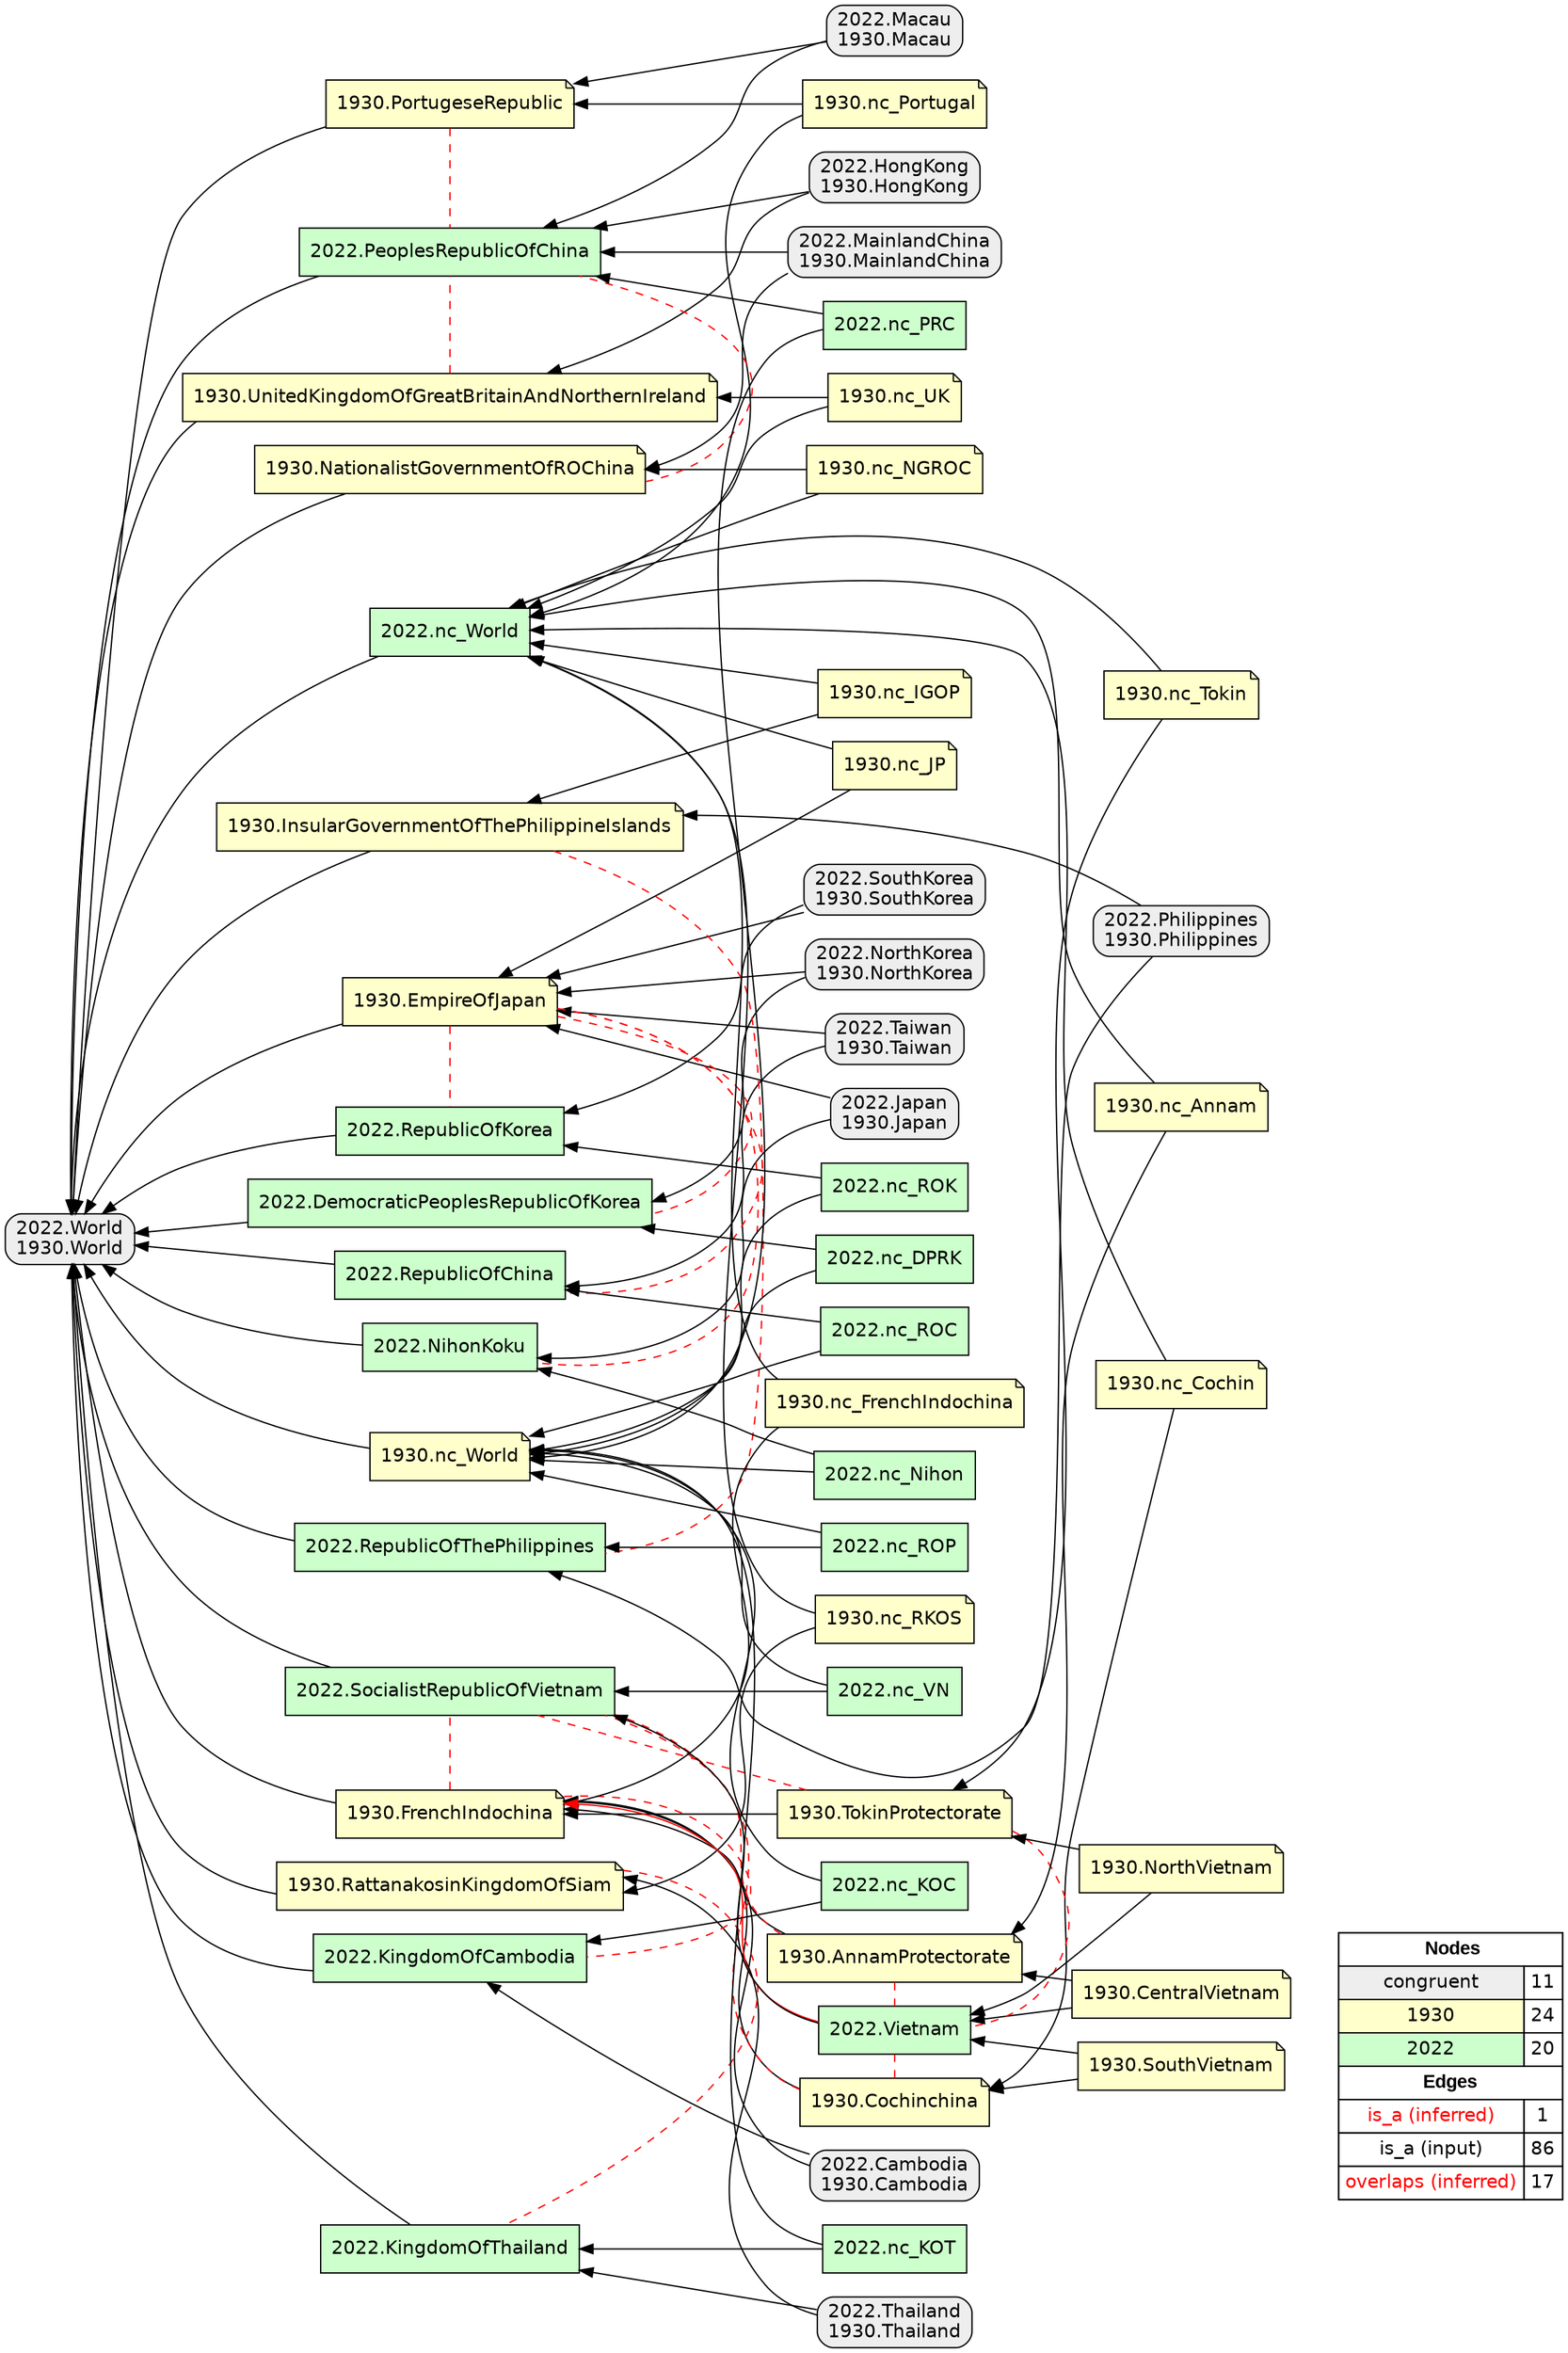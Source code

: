 digraph{
rankdir=RL
node[shape=box style="filled,rounded" fillcolor="#EEEEEE" fontname="helvetica"] 
"2022.Philippines\n1930.Philippines"
"2022.Macau\n1930.Macau"
"2022.Taiwan\n1930.Taiwan"
"2022.World\n1930.World"
"2022.MainlandChina\n1930.MainlandChina"
"2022.Thailand\n1930.Thailand"
"2022.NorthKorea\n1930.NorthKorea"
"2022.Cambodia\n1930.Cambodia"
"2022.Japan\n1930.Japan"
"2022.HongKong\n1930.HongKong"
"2022.SouthKorea\n1930.SouthKorea"
node[shape=note style=filled fillcolor="#FFFFCC" fontname="helvetica"] 
"1930.nc_JP"
"1930.nc_Portugal"
"1930.PortugeseRepublic"
"1930.CentralVietnam"
"1930.UnitedKingdomOfGreatBritainAndNorthernIreland"
"1930.nc_Tokin"
"1930.nc_Cochin"
"1930.nc_NGROC"
"1930.nc_IGOP"
"1930.EmpireOfJapan"
"1930.TokinProtectorate"
"1930.InsularGovernmentOfThePhilippineIslands"
"1930.nc_Annam"
"1930.SouthVietnam"
"1930.nc_RKOS"
"1930.AnnamProtectorate"
"1930.Cochinchina"
"1930.nc_UK"
"1930.FrenchIndochina"
"1930.NationalistGovernmentOfROChina"
"1930.NorthVietnam"
"1930.RattanakosinKingdomOfSiam"
"1930.nc_FrenchIndochina"
"1930.nc_World"
node[shape=box style=filled fillcolor="#CCFFCC" fontname="helvetica"] 
"2022.RepublicOfThePhilippines"
"2022.nc_VN"
"2022.SocialistRepublicOfVietnam"
"2022.RepublicOfKorea"
"2022.DemocraticPeoplesRepublicOfKorea"
"2022.nc_World"
"2022.PeoplesRepublicOfChina"
"2022.RepublicOfChina"
"2022.nc_KOT"
"2022.nc_Nihon"
"2022.Vietnam"
"2022.nc_DPRK"
"2022.NihonKoku"
"2022.KingdomOfThailand"
"2022.nc_PRC"
"2022.nc_ROK"
"2022.nc_KOC"
"2022.nc_ROC"
"2022.nc_ROP"
"2022.KingdomOfCambodia"
edge[arrowhead=normal style=solid color="#FF0000" constraint=true penwidth=1]
"2022.Vietnam" -> "1930.FrenchIndochina"
edge[arrowhead=normal style=solid color="#000000" constraint=true penwidth=1]
"2022.nc_ROC" -> "2022.RepublicOfChina"
"2022.nc_VN" -> "2022.SocialistRepublicOfVietnam"
"2022.NorthKorea\n1930.NorthKorea" -> "1930.EmpireOfJapan"
"1930.SouthVietnam" -> "2022.Vietnam"
"1930.FrenchIndochina" -> "2022.World\n1930.World"
"2022.PeoplesRepublicOfChina" -> "2022.World\n1930.World"
"2022.nc_ROK" -> "1930.nc_World"
"2022.nc_PRC" -> "1930.nc_World"
"1930.InsularGovernmentOfThePhilippineIslands" -> "2022.World\n1930.World"
"1930.TokinProtectorate" -> "1930.FrenchIndochina"
"2022.NihonKoku" -> "2022.World\n1930.World"
"1930.nc_IGOP" -> "2022.nc_World"
"2022.nc_DPRK" -> "2022.DemocraticPeoplesRepublicOfKorea"
"1930.nc_Annam" -> "1930.AnnamProtectorate"
"2022.nc_Nihon" -> "2022.NihonKoku"
"1930.nc_FrenchIndochina" -> "1930.FrenchIndochina"
"1930.nc_Portugal" -> "2022.nc_World"
"1930.nc_Portugal" -> "1930.PortugeseRepublic"
"1930.nc_UK" -> "1930.UnitedKingdomOfGreatBritainAndNorthernIreland"
"1930.nc_IGOP" -> "1930.InsularGovernmentOfThePhilippineIslands"
"2022.nc_KOT" -> "1930.nc_World"
"1930.NorthVietnam" -> "1930.TokinProtectorate"
"2022.DemocraticPeoplesRepublicOfKorea" -> "2022.World\n1930.World"
"1930.nc_Tokin" -> "2022.nc_World"
"2022.nc_ROC" -> "1930.nc_World"
"2022.Philippines\n1930.Philippines" -> "2022.RepublicOfThePhilippines"
"1930.nc_JP" -> "2022.nc_World"
"2022.SouthKorea\n1930.SouthKorea" -> "1930.EmpireOfJapan"
"2022.Japan\n1930.Japan" -> "1930.EmpireOfJapan"
"1930.UnitedKingdomOfGreatBritainAndNorthernIreland" -> "2022.World\n1930.World"
"1930.Cochinchina" -> "1930.FrenchIndochina"
"1930.nc_World" -> "2022.World\n1930.World"
"2022.Taiwan\n1930.Taiwan" -> "2022.RepublicOfChina"
"1930.nc_Cochin" -> "2022.nc_World"
"1930.nc_RKOS" -> "2022.nc_World"
"2022.nc_KOT" -> "2022.KingdomOfThailand"
"1930.nc_FrenchIndochina" -> "2022.nc_World"
"1930.SouthVietnam" -> "1930.Cochinchina"
"1930.RattanakosinKingdomOfSiam" -> "2022.World\n1930.World"
"2022.Cambodia\n1930.Cambodia" -> "1930.FrenchIndochina"
"1930.nc_NGROC" -> "1930.NationalistGovernmentOfROChina"
"2022.NorthKorea\n1930.NorthKorea" -> "2022.DemocraticPeoplesRepublicOfKorea"
"2022.HongKong\n1930.HongKong" -> "2022.PeoplesRepublicOfChina"
"1930.PortugeseRepublic" -> "2022.World\n1930.World"
"2022.nc_ROK" -> "2022.RepublicOfKorea"
"2022.SouthKorea\n1930.SouthKorea" -> "2022.RepublicOfKorea"
"2022.Cambodia\n1930.Cambodia" -> "2022.KingdomOfCambodia"
"2022.Macau\n1930.Macau" -> "2022.PeoplesRepublicOfChina"
"2022.nc_DPRK" -> "1930.nc_World"
"1930.CentralVietnam" -> "2022.Vietnam"
"2022.RepublicOfKorea" -> "2022.World\n1930.World"
"2022.RepublicOfChina" -> "2022.World\n1930.World"
"1930.nc_Cochin" -> "1930.Cochinchina"
"1930.AnnamProtectorate" -> "1930.FrenchIndochina"
"2022.Taiwan\n1930.Taiwan" -> "1930.EmpireOfJapan"
"2022.Thailand\n1930.Thailand" -> "1930.RattanakosinKingdomOfSiam"
"2022.nc_VN" -> "1930.nc_World"
"2022.KingdomOfCambodia" -> "2022.World\n1930.World"
"2022.nc_ROP" -> "1930.nc_World"
"2022.Vietnam" -> "2022.SocialistRepublicOfVietnam"
"1930.nc_RKOS" -> "1930.RattanakosinKingdomOfSiam"
"1930.NorthVietnam" -> "2022.Vietnam"
"2022.nc_Nihon" -> "1930.nc_World"
"2022.nc_KOC" -> "1930.nc_World"
"2022.MainlandChina\n1930.MainlandChina" -> "1930.NationalistGovernmentOfROChina"
"1930.nc_Tokin" -> "1930.TokinProtectorate"
"2022.nc_World" -> "2022.World\n1930.World"
"1930.nc_NGROC" -> "2022.nc_World"
"2022.MainlandChina\n1930.MainlandChina" -> "2022.PeoplesRepublicOfChina"
"2022.KingdomOfThailand" -> "2022.World\n1930.World"
"2022.Philippines\n1930.Philippines" -> "1930.InsularGovernmentOfThePhilippineIslands"
"2022.SocialistRepublicOfVietnam" -> "2022.World\n1930.World"
"2022.Thailand\n1930.Thailand" -> "2022.KingdomOfThailand"
"2022.nc_ROP" -> "2022.RepublicOfThePhilippines"
"1930.CentralVietnam" -> "1930.AnnamProtectorate"
"2022.Japan\n1930.Japan" -> "2022.NihonKoku"
"2022.HongKong\n1930.HongKong" -> "1930.UnitedKingdomOfGreatBritainAndNorthernIreland"
"1930.nc_UK" -> "2022.nc_World"
"2022.RepublicOfThePhilippines" -> "2022.World\n1930.World"
"1930.NationalistGovernmentOfROChina" -> "2022.World\n1930.World"
"1930.EmpireOfJapan" -> "2022.World\n1930.World"
"1930.nc_JP" -> "1930.EmpireOfJapan"
"2022.nc_KOC" -> "2022.KingdomOfCambodia"
"1930.nc_Annam" -> "2022.nc_World"
"2022.nc_PRC" -> "2022.PeoplesRepublicOfChina"
"2022.Macau\n1930.Macau" -> "1930.PortugeseRepublic"
edge[arrowhead=normal style=dotted color="#000000" constraint=true penwidth=1]
edge[arrowhead=none style=dashed color="#FF0000" constraint=false penwidth=1]
"1930.AnnamProtectorate" -> "2022.SocialistRepublicOfVietnam"
"1930.EmpireOfJapan" -> "2022.DemocraticPeoplesRepublicOfKorea"
"1930.FrenchIndochina" -> "2022.KingdomOfCambodia"
"1930.TokinProtectorate" -> "2022.SocialistRepublicOfVietnam"
"1930.NationalistGovernmentOfROChina" -> "2022.PeoplesRepublicOfChina"
"1930.Cochinchina" -> "2022.SocialistRepublicOfVietnam"
"1930.EmpireOfJapan" -> "2022.RepublicOfKorea"
"1930.AnnamProtectorate" -> "2022.Vietnam"
"1930.InsularGovernmentOfThePhilippineIslands" -> "2022.RepublicOfThePhilippines"
"1930.FrenchIndochina" -> "2022.SocialistRepublicOfVietnam"
"1930.EmpireOfJapan" -> "2022.RepublicOfChina"
"1930.TokinProtectorate" -> "2022.Vietnam"
"1930.EmpireOfJapan" -> "2022.NihonKoku"
"1930.PortugeseRepublic" -> "2022.PeoplesRepublicOfChina"
"1930.UnitedKingdomOfGreatBritainAndNorthernIreland" -> "2022.PeoplesRepublicOfChina"
"1930.Cochinchina" -> "2022.Vietnam"
"1930.RattanakosinKingdomOfSiam" -> "2022.KingdomOfThailand"
node[shape=box] 
{rank=source Legend [fillcolor= white margin=0 label=< 
 <TABLE BORDER="0" CELLBORDER="1" CELLSPACING="0" CELLPADDING="4"> 
<TR> <TD COLSPAN="2"><font face="Arial Black"> Nodes</font></TD> </TR> 
<TR> 
 <TD bgcolor="#EEEEEE" fontname="helvetica">congruent</TD> 
 <TD>11</TD> 
 </TR> 
<TR> 
 <TD bgcolor="#FFFFCC" fontname="helvetica">1930</TD> 
 <TD>24</TD> 
 </TR> 
<TR> 
 <TD bgcolor="#CCFFCC" fontname="helvetica">2022</TD> 
 <TD>20</TD> 
 </TR> 
<TR> <TD COLSPAN="2"><font face = "Arial Black"> Edges </font></TD> </TR> 
<TR> 
 <TD><font color ="#FF0000">is_a (inferred)</font></TD><TD>1</TD>
</TR>
<TR> 
 <TD><font color ="#000000">is_a (input)</font></TD><TD>86</TD>
</TR>
<TR> 
 <TD><font color ="#FF0000">overlaps (inferred)</font></TD><TD>17</TD>
</TR>
</TABLE> 
 >] } 
}
